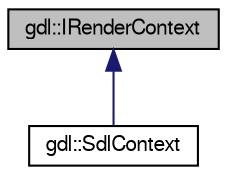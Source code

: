 digraph "gdl::IRenderContext"
{
  edge [fontname="FreeSans",fontsize="10",labelfontname="FreeSans",labelfontsize="10"];
  node [fontname="FreeSans",fontsize="10",shape=record];
  Node1 [label="gdl::IRenderContext",height=0.2,width=0.4,color="black", fillcolor="grey75", style="filled" fontcolor="black"];
  Node1 -> Node2 [dir="back",color="midnightblue",fontsize="10",style="solid",fontname="FreeSans"];
  Node2 [label="gdl::SdlContext",height=0.2,width=0.4,color="black", fillcolor="white", style="filled",URL="$d9/d69/classgdl_1_1_sdl_context.html"];
}
